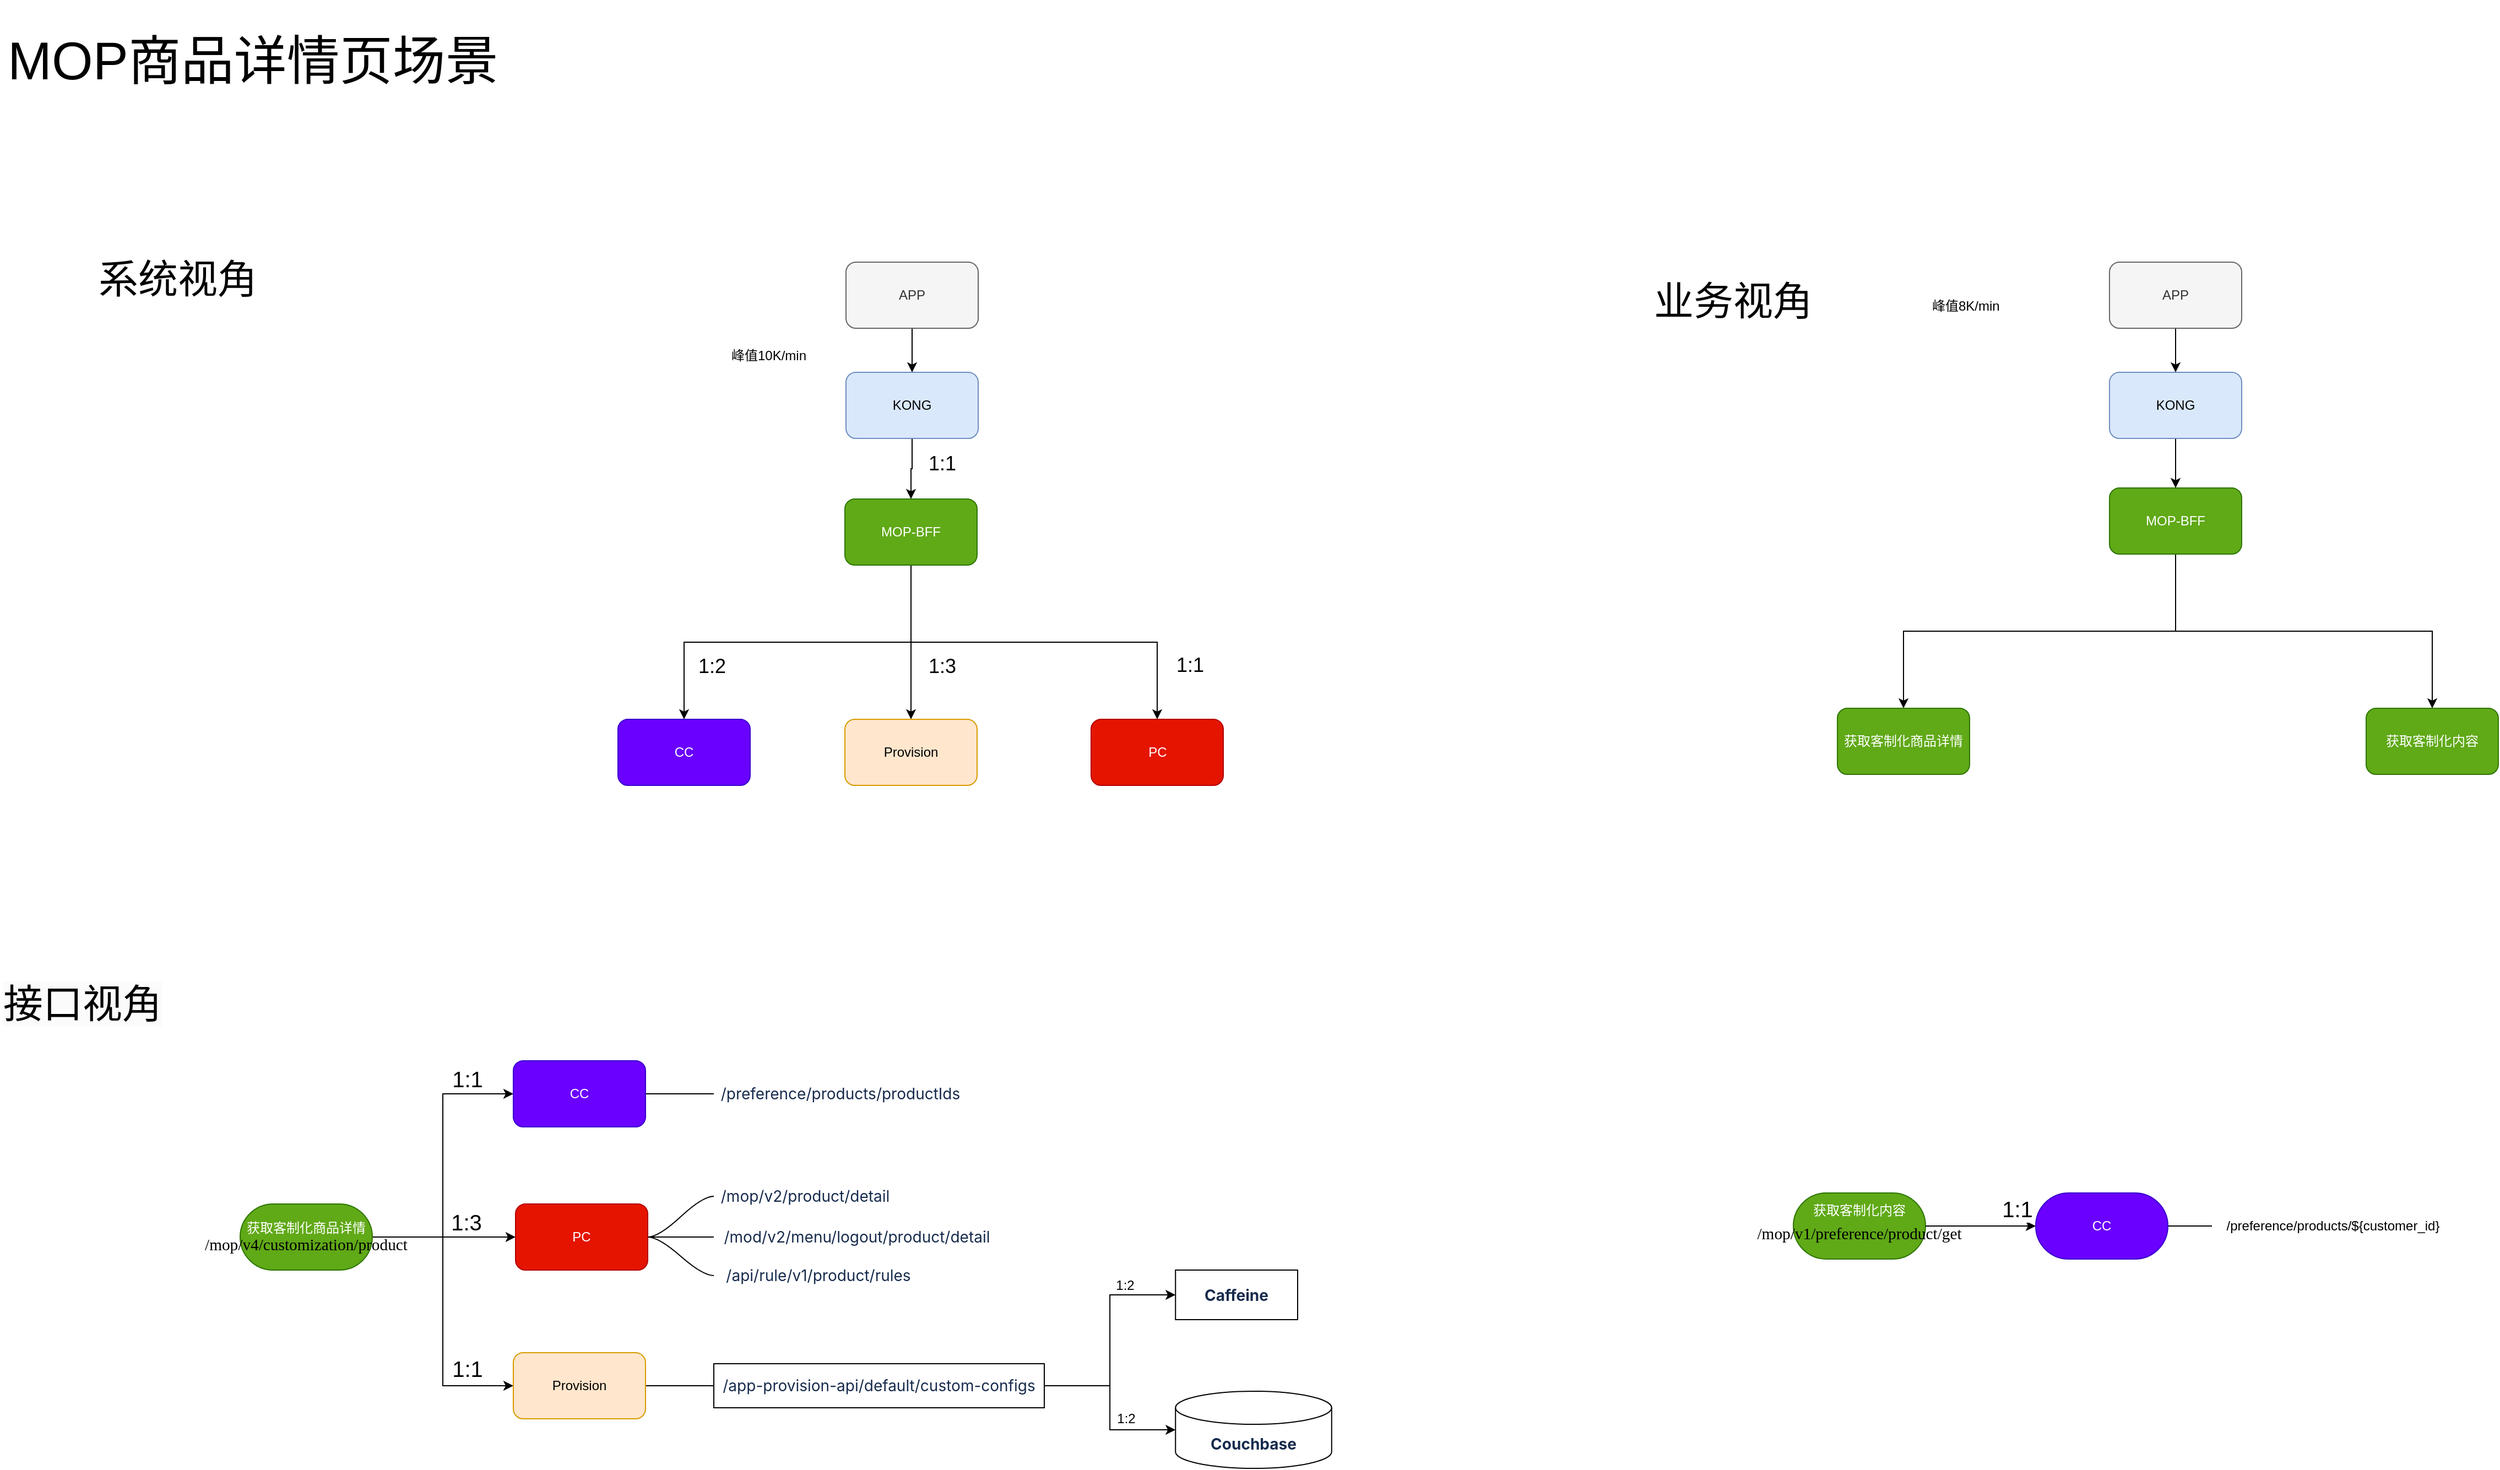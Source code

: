 <mxfile version="24.7.1" type="github">
  <diagram name="第 1 页" id="b1JaG8CMX7IKJlPEmH8c">
    <mxGraphModel dx="4014" dy="522" grid="1" gridSize="10" guides="1" tooltips="1" connect="1" arrows="1" fold="1" page="1" pageScale="1" pageWidth="827" pageHeight="1169" math="0" shadow="0">
      <root>
        <mxCell id="0" />
        <mxCell id="1" parent="0" />
        <mxCell id="bpvDZhiT_yB0_DmH0w2s-3" value="&lt;font style=&quot;font-size: 48px;&quot;&gt;MOP商品详情页场景&lt;/font&gt;" style="text;strokeColor=none;fillColor=none;align=left;verticalAlign=middle;spacingLeft=4;spacingRight=4;overflow=hidden;points=[[0,0.5],[1,0.5]];portConstraint=eastwest;rotatable=0;whiteSpace=wrap;html=1;" parent="1" vertex="1">
          <mxGeometry x="-767.5" y="1277" width="457.5" height="110" as="geometry" />
        </mxCell>
        <mxCell id="bpvDZhiT_yB0_DmH0w2s-4" value="&lt;font style=&quot;font-size: 36px;&quot;&gt;业务视角&lt;/font&gt;" style="text;html=1;align=center;verticalAlign=middle;resizable=0;points=[];autosize=1;strokeColor=none;fillColor=none;" parent="1" vertex="1">
          <mxGeometry x="720" y="1520" width="170" height="60" as="geometry" />
        </mxCell>
        <mxCell id="bpvDZhiT_yB0_DmH0w2s-8" style="edgeStyle=orthogonalEdgeStyle;rounded=0;orthogonalLoop=1;jettySize=auto;html=1;exitX=0.5;exitY=1;exitDx=0;exitDy=0;" parent="1" source="bpvDZhiT_yB0_DmH0w2s-10" target="bpvDZhiT_yB0_DmH0w2s-17" edge="1">
          <mxGeometry relative="1" as="geometry" />
        </mxCell>
        <mxCell id="bpvDZhiT_yB0_DmH0w2s-9" style="edgeStyle=orthogonalEdgeStyle;rounded=0;orthogonalLoop=1;jettySize=auto;html=1;exitX=0.5;exitY=1;exitDx=0;exitDy=0;entryX=0.5;entryY=0;entryDx=0;entryDy=0;" parent="1" source="bpvDZhiT_yB0_DmH0w2s-10" target="bpvDZhiT_yB0_DmH0w2s-16" edge="1">
          <mxGeometry relative="1" as="geometry" />
        </mxCell>
        <mxCell id="bpvDZhiT_yB0_DmH0w2s-10" value="MOP&lt;span style=&quot;background-color: initial;&quot;&gt;-BFF&lt;/span&gt;" style="rounded=1;whiteSpace=wrap;html=1;fillColor=#60a917;strokeColor=#2D7600;fontColor=#ffffff;" parent="1" vertex="1">
          <mxGeometry x="1147" y="1720" width="120" height="60" as="geometry" />
        </mxCell>
        <mxCell id="bpvDZhiT_yB0_DmH0w2s-12" style="edgeStyle=orthogonalEdgeStyle;rounded=0;orthogonalLoop=1;jettySize=auto;html=1;exitX=0.5;exitY=1;exitDx=0;exitDy=0;entryX=0.5;entryY=0;entryDx=0;entryDy=0;" parent="1" source="bpvDZhiT_yB0_DmH0w2s-13" target="bpvDZhiT_yB0_DmH0w2s-10" edge="1">
          <mxGeometry relative="1" as="geometry" />
        </mxCell>
        <mxCell id="bpvDZhiT_yB0_DmH0w2s-13" value="KONG" style="rounded=1;whiteSpace=wrap;html=1;fillColor=#dae8fc;strokeColor=#6c8ebf;" parent="1" vertex="1">
          <mxGeometry x="1147" y="1615" width="120" height="60" as="geometry" />
        </mxCell>
        <mxCell id="bpvDZhiT_yB0_DmH0w2s-14" value="" style="edgeStyle=orthogonalEdgeStyle;rounded=0;orthogonalLoop=1;jettySize=auto;html=1;" parent="1" source="bpvDZhiT_yB0_DmH0w2s-15" target="bpvDZhiT_yB0_DmH0w2s-13" edge="1">
          <mxGeometry relative="1" as="geometry" />
        </mxCell>
        <mxCell id="bpvDZhiT_yB0_DmH0w2s-15" value="APP" style="rounded=1;whiteSpace=wrap;html=1;fillColor=#f5f5f5;strokeColor=#666666;fontColor=#333333;" parent="1" vertex="1">
          <mxGeometry x="1147" y="1515" width="120" height="60" as="geometry" />
        </mxCell>
        <mxCell id="bpvDZhiT_yB0_DmH0w2s-16" value="获取客制化商品详情" style="rounded=1;whiteSpace=wrap;html=1;fillColor=#60a917;strokeColor=#2D7600;fontColor=#ffffff;" parent="1" vertex="1">
          <mxGeometry x="900" y="1920" width="120" height="60" as="geometry" />
        </mxCell>
        <mxCell id="bpvDZhiT_yB0_DmH0w2s-17" value="获取客制化内容" style="rounded=1;whiteSpace=wrap;html=1;fillColor=#60a917;strokeColor=#2D7600;fontColor=#ffffff;" parent="1" vertex="1">
          <mxGeometry x="1380" y="1920" width="120" height="60" as="geometry" />
        </mxCell>
        <mxCell id="bpvDZhiT_yB0_DmH0w2s-24" value="&lt;font style=&quot;font-size: 36px;&quot;&gt;系统视角&lt;/font&gt;" style="text;html=1;align=center;verticalAlign=middle;resizable=0;points=[];autosize=1;strokeColor=none;fillColor=none;" parent="1" vertex="1">
          <mxGeometry x="-692" y="1500" width="170" height="60" as="geometry" />
        </mxCell>
        <mxCell id="bpvDZhiT_yB0_DmH0w2s-26" style="edgeStyle=orthogonalEdgeStyle;rounded=0;orthogonalLoop=1;jettySize=auto;html=1;exitX=0.5;exitY=1;exitDx=0;exitDy=0;entryX=0.5;entryY=0;entryDx=0;entryDy=0;" parent="1" source="bpvDZhiT_yB0_DmH0w2s-33" target="bpvDZhiT_yB0_DmH0w2s-46" edge="1">
          <mxGeometry relative="1" as="geometry" />
        </mxCell>
        <mxCell id="bpvDZhiT_yB0_DmH0w2s-29" style="edgeStyle=orthogonalEdgeStyle;rounded=0;orthogonalLoop=1;jettySize=auto;html=1;exitX=0.5;exitY=1;exitDx=0;exitDy=0;entryX=0.5;entryY=0;entryDx=0;entryDy=0;" parent="1" source="bpvDZhiT_yB0_DmH0w2s-33" target="bpvDZhiT_yB0_DmH0w2s-42" edge="1">
          <mxGeometry relative="1" as="geometry" />
        </mxCell>
        <mxCell id="bpvDZhiT_yB0_DmH0w2s-30" style="edgeStyle=orthogonalEdgeStyle;rounded=0;orthogonalLoop=1;jettySize=auto;html=1;exitX=0.5;exitY=1;exitDx=0;exitDy=0;entryX=0.5;entryY=0;entryDx=0;entryDy=0;" parent="1" source="bpvDZhiT_yB0_DmH0w2s-33" target="bpvDZhiT_yB0_DmH0w2s-48" edge="1">
          <mxGeometry relative="1" as="geometry" />
        </mxCell>
        <mxCell id="bpvDZhiT_yB0_DmH0w2s-33" value="MOP&lt;span style=&quot;background-color: initial;&quot;&gt;-BFF&lt;/span&gt;" style="rounded=1;whiteSpace=wrap;html=1;fillColor=#60a917;strokeColor=#2D7600;fontColor=#ffffff;" parent="1" vertex="1">
          <mxGeometry x="-1" y="1730" width="120" height="60" as="geometry" />
        </mxCell>
        <mxCell id="bpvDZhiT_yB0_DmH0w2s-35" style="edgeStyle=orthogonalEdgeStyle;rounded=0;orthogonalLoop=1;jettySize=auto;html=1;exitX=0.5;exitY=1;exitDx=0;exitDy=0;entryX=0.5;entryY=0;entryDx=0;entryDy=0;" parent="1" source="bpvDZhiT_yB0_DmH0w2s-36" target="bpvDZhiT_yB0_DmH0w2s-33" edge="1">
          <mxGeometry relative="1" as="geometry" />
        </mxCell>
        <mxCell id="bpvDZhiT_yB0_DmH0w2s-36" value="KONG" style="rounded=1;whiteSpace=wrap;html=1;fillColor=#dae8fc;strokeColor=#6c8ebf;" parent="1" vertex="1">
          <mxGeometry y="1615" width="120" height="60" as="geometry" />
        </mxCell>
        <mxCell id="bpvDZhiT_yB0_DmH0w2s-37" value="" style="edgeStyle=orthogonalEdgeStyle;rounded=0;orthogonalLoop=1;jettySize=auto;html=1;" parent="1" source="bpvDZhiT_yB0_DmH0w2s-38" target="bpvDZhiT_yB0_DmH0w2s-36" edge="1">
          <mxGeometry relative="1" as="geometry" />
        </mxCell>
        <mxCell id="bpvDZhiT_yB0_DmH0w2s-38" value="APP" style="rounded=1;whiteSpace=wrap;html=1;fillColor=#f5f5f5;strokeColor=#666666;fontColor=#333333;" parent="1" vertex="1">
          <mxGeometry y="1515" width="120" height="60" as="geometry" />
        </mxCell>
        <mxCell id="bpvDZhiT_yB0_DmH0w2s-39" value="峰值10K/min" style="text;strokeColor=none;fillColor=none;align=left;verticalAlign=middle;spacingLeft=4;spacingRight=4;overflow=hidden;points=[[0,0.5],[1,0.5]];portConstraint=eastwest;rotatable=0;whiteSpace=wrap;html=1;" parent="1" vertex="1">
          <mxGeometry x="-110.5" y="1585" width="80" height="30" as="geometry" />
        </mxCell>
        <mxCell id="bpvDZhiT_yB0_DmH0w2s-42" value="CC" style="rounded=1;whiteSpace=wrap;html=1;fillColor=#6a00ff;strokeColor=#3700CC;fontColor=#ffffff;" parent="1" vertex="1">
          <mxGeometry x="-207" y="1930" width="120" height="60" as="geometry" />
        </mxCell>
        <mxCell id="bpvDZhiT_yB0_DmH0w2s-46" value="Provision" style="rounded=1;whiteSpace=wrap;html=1;fillColor=#ffe6cc;strokeColor=#d79b00;" parent="1" vertex="1">
          <mxGeometry x="-1" y="1930" width="120" height="60" as="geometry" />
        </mxCell>
        <mxCell id="bpvDZhiT_yB0_DmH0w2s-48" value="PC" style="rounded=1;whiteSpace=wrap;html=1;fillColor=#e51400;strokeColor=#B20000;fontColor=#ffffff;" parent="1" vertex="1">
          <mxGeometry x="222.5" y="1930" width="120" height="60" as="geometry" />
        </mxCell>
        <mxCell id="bpvDZhiT_yB0_DmH0w2s-51" value="&lt;font style=&quot;font-size: 18px;&quot;&gt;1:2&lt;/font&gt;" style="text;html=1;align=center;verticalAlign=middle;resizable=0;points=[];autosize=1;strokeColor=none;fillColor=none;" parent="1" vertex="1">
          <mxGeometry x="-147" y="1862" width="50" height="40" as="geometry" />
        </mxCell>
        <mxCell id="bpvDZhiT_yB0_DmH0w2s-55" value="&lt;font style=&quot;font-size: 18px;&quot;&gt;1:3&lt;/font&gt;" style="text;html=1;align=center;verticalAlign=middle;resizable=0;points=[];autosize=1;strokeColor=none;fillColor=none;" parent="1" vertex="1">
          <mxGeometry x="62" y="1862" width="50" height="40" as="geometry" />
        </mxCell>
        <mxCell id="bpvDZhiT_yB0_DmH0w2s-56" value="&lt;font style=&quot;font-size: 18px;&quot;&gt;1:1&lt;/font&gt;" style="text;html=1;align=center;verticalAlign=middle;resizable=0;points=[];autosize=1;strokeColor=none;fillColor=none;" parent="1" vertex="1">
          <mxGeometry x="287" y="1861" width="50" height="40" as="geometry" />
        </mxCell>
        <mxCell id="bpvDZhiT_yB0_DmH0w2s-60" value="&lt;font style=&quot;font-size: 18px;&quot;&gt;1:1&lt;/font&gt;" style="text;html=1;align=center;verticalAlign=middle;resizable=0;points=[];autosize=1;strokeColor=none;fillColor=none;" parent="1" vertex="1">
          <mxGeometry x="62" y="1678" width="50" height="40" as="geometry" />
        </mxCell>
        <mxCell id="bpvDZhiT_yB0_DmH0w2s-62" value="峰值8K/min" style="text;strokeColor=none;fillColor=none;align=left;verticalAlign=middle;spacingLeft=4;spacingRight=4;overflow=hidden;points=[[0,0.5],[1,0.5]];portConstraint=eastwest;rotatable=0;whiteSpace=wrap;html=1;" parent="1" vertex="1">
          <mxGeometry x="980" y="1540" width="80" height="30" as="geometry" />
        </mxCell>
        <mxCell id="04mrBLzKW4orGT25ao4q-16" value="" style="edgeStyle=orthogonalEdgeStyle;rounded=0;orthogonalLoop=1;jettySize=auto;html=1;fontFamily=Helvetica;fontSize=12;fontColor=#ffffff;entryX=0;entryY=0.5;entryDx=0;entryDy=0;exitX=1;exitY=0.5;exitDx=0;exitDy=0;" parent="1" source="KYUmYlhPFAAaQfYWgjA2-1" target="UIydrZSMB_puc10azmAg-3" edge="1">
          <mxGeometry relative="1" as="geometry">
            <mxPoint x="-430" y="2400" as="sourcePoint" />
          </mxGeometry>
        </mxCell>
        <mxCell id="KYUmYlhPFAAaQfYWgjA2-5" value="&lt;font style=&quot;font-size: 20px;&quot; color=&quot;#000000&quot;&gt;1:1&lt;/font&gt;" style="edgeLabel;html=1;align=center;verticalAlign=middle;resizable=0;points=[];rounded=1;strokeColor=#2D7600;fontFamily=Helvetica;fontSize=12;fontColor=#ffffff;fillColor=#60a917;" parent="04mrBLzKW4orGT25ao4q-16" vertex="1" connectable="0">
          <mxGeometry x="0.691" y="2" relative="1" as="geometry">
            <mxPoint x="-2" y="-14" as="offset" />
          </mxGeometry>
        </mxCell>
        <mxCell id="04mrBLzKW4orGT25ao4q-17" value="" style="edgeStyle=orthogonalEdgeStyle;rounded=0;orthogonalLoop=1;jettySize=auto;html=1;fontFamily=Helvetica;fontSize=12;fontColor=#ffffff;entryX=0;entryY=0.5;entryDx=0;entryDy=0;exitX=1;exitY=0.5;exitDx=0;exitDy=0;" parent="1" source="KYUmYlhPFAAaQfYWgjA2-1" target="UIydrZSMB_puc10azmAg-1" edge="1">
          <mxGeometry relative="1" as="geometry">
            <mxPoint x="-430" y="2400" as="sourcePoint" />
          </mxGeometry>
        </mxCell>
        <mxCell id="KYUmYlhPFAAaQfYWgjA2-3" value="1:1" style="edgeLabel;html=1;align=center;verticalAlign=middle;resizable=0;points=[];rounded=1;strokeColor=#2D7600;fontFamily=Helvetica;fontSize=20;fontColor=#000000;fillColor=#60a917;" parent="04mrBLzKW4orGT25ao4q-17" vertex="1" connectable="0">
          <mxGeometry x="0.676" y="5" relative="1" as="geometry">
            <mxPoint y="-9" as="offset" />
          </mxGeometry>
        </mxCell>
        <mxCell id="04mrBLzKW4orGT25ao4q-18" value="" style="edgeStyle=orthogonalEdgeStyle;rounded=0;orthogonalLoop=1;jettySize=auto;html=1;fontFamily=Helvetica;fontSize=12;fontColor=#ffffff;exitX=1;exitY=0.5;exitDx=0;exitDy=0;entryX=0;entryY=0.5;entryDx=0;entryDy=0;" parent="1" source="KYUmYlhPFAAaQfYWgjA2-1" target="UIydrZSMB_puc10azmAg-2" edge="1">
          <mxGeometry relative="1" as="geometry">
            <mxPoint x="-430" y="2400" as="sourcePoint" />
          </mxGeometry>
        </mxCell>
        <mxCell id="KYUmYlhPFAAaQfYWgjA2-4" value="&lt;font style=&quot;font-size: 20px;&quot; color=&quot;#000000&quot;&gt;1:3&lt;/font&gt;" style="edgeLabel;html=1;align=center;verticalAlign=middle;resizable=0;points=[];rounded=1;strokeColor=#2D7600;fontFamily=Helvetica;fontSize=12;fontColor=#ffffff;fillColor=#60a917;" parent="04mrBLzKW4orGT25ao4q-18" vertex="1" connectable="0">
          <mxGeometry x="0.309" y="7" relative="1" as="geometry">
            <mxPoint y="-7" as="offset" />
          </mxGeometry>
        </mxCell>
        <mxCell id="bpvDZhiT_yB0_DmH0w2s-70" value="&lt;span style=&quot;color: rgb(0, 0, 0); font-family: Helvetica; font-size: 36px; font-style: normal; font-variant-ligatures: normal; font-variant-caps: normal; font-weight: 400; letter-spacing: normal; orphans: 2; text-align: center; text-indent: 0px; text-transform: none; widows: 2; word-spacing: 0px; -webkit-text-stroke-width: 0px; white-space: nowrap; background-color: rgb(251, 251, 251); text-decoration-thickness: initial; text-decoration-style: initial; text-decoration-color: initial; display: inline !important; float: none;&quot;&gt;接口视角&lt;/span&gt;" style="text;whiteSpace=wrap;html=1;" parent="1" vertex="1">
          <mxGeometry x="-767.5" y="2160" width="180" height="70" as="geometry" />
        </mxCell>
        <mxCell id="04mrBLzKW4orGT25ao4q-4" value="" style="edgeStyle=entityRelationEdgeStyle;startArrow=none;endArrow=none;segment=10;curved=1;sourcePerimeterSpacing=0;targetPerimeterSpacing=0;rounded=0;fontFamily=Helvetica;fontSize=12;fontColor=default;exitX=0;exitY=0.5;exitDx=0;exitDy=0;entryX=1;entryY=0.5;entryDx=0;entryDy=0;" parent="1" source="04mrBLzKW4orGT25ao4q-13" target="UIydrZSMB_puc10azmAg-2" edge="1">
          <mxGeometry relative="1" as="geometry">
            <mxPoint x="-80" y="2460" as="sourcePoint" />
          </mxGeometry>
        </mxCell>
        <mxCell id="04mrBLzKW4orGT25ao4q-23" value="" style="edgeStyle=entityRelationEdgeStyle;rounded=0;orthogonalLoop=1;jettySize=auto;html=1;startArrow=none;endArrow=none;segment=10;curved=1;sourcePerimeterSpacing=0;targetPerimeterSpacing=0;fontFamily=Helvetica;fontSize=12;fontColor=#ffffff;exitX=1;exitY=0.5;exitDx=0;exitDy=0;entryX=0;entryY=0.5;entryDx=0;entryDy=0;" parent="1" source="UIydrZSMB_puc10azmAg-3" target="UIydrZSMB_puc10azmAg-4" edge="1">
          <mxGeometry relative="1" as="geometry">
            <mxPoint x="-100" y="2535" as="targetPoint" />
            <Array as="points">
              <mxPoint x="-120" y="2535" />
              <mxPoint x="-80" y="2535" />
              <mxPoint x="-80" y="2535" />
            </Array>
          </mxGeometry>
        </mxCell>
        <mxCell id="04mrBLzKW4orGT25ao4q-8" value="" style="edgeStyle=entityRelationEdgeStyle;startArrow=none;endArrow=none;segment=10;curved=1;sourcePerimeterSpacing=0;targetPerimeterSpacing=0;rounded=0;fontFamily=Helvetica;fontSize=12;fontColor=#ffffff;entryX=1;entryY=0.5;entryDx=0;entryDy=0;exitX=0;exitY=0.5;exitDx=0;exitDy=0;" parent="1" source="04mrBLzKW4orGT25ao4q-15" target="UIydrZSMB_puc10azmAg-2" edge="1">
          <mxGeometry relative="1" as="geometry">
            <mxPoint x="-74" y="2610" as="sourcePoint" />
            <mxPoint x="-160" y="2450" as="targetPoint" />
          </mxGeometry>
        </mxCell>
        <mxCell id="04mrBLzKW4orGT25ao4q-9" value="&lt;span style=&quot;color: rgb(23, 43, 77); font-family: -apple-system, &amp;quot;system-ui&amp;quot;, &amp;quot;Segoe UI&amp;quot;, Roboto, Oxygen, Ubuntu, &amp;quot;Fira Sans&amp;quot;, &amp;quot;Droid Sans&amp;quot;, &amp;quot;Helvetica Neue&amp;quot;, sans-serif; text-align: left; background-color: rgb(255, 255, 255);&quot;&gt;/preference/products/productIds&lt;/span&gt;" style="text;html=1;align=center;verticalAlign=middle;whiteSpace=wrap;rounded=0;fontFamily=Helvetica;fontSize=14;fontColor=#ffffff;labelBorderColor=none;fontStyle=0;autosize=1;" parent="1" vertex="1">
          <mxGeometry x="-120" y="2255" width="230" height="30" as="geometry" />
        </mxCell>
        <mxCell id="04mrBLzKW4orGT25ao4q-11" value="&lt;span style=&quot;color: rgb(23, 43, 77); font-family: -apple-system, system-ui, &amp;quot;Segoe UI&amp;quot;, Roboto, Oxygen, Ubuntu, &amp;quot;Fira Sans&amp;quot;, &amp;quot;Droid Sans&amp;quot;, &amp;quot;Helvetica Neue&amp;quot;, sans-serif; text-align: left; background-color: rgb(255, 255, 255);&quot;&gt;/mod/v2/menu/logout/product/detail&lt;/span&gt;" style="text;html=1;align=center;verticalAlign=middle;whiteSpace=wrap;rounded=0;fontFamily=Helvetica;fontSize=14;fontColor=#ffffff;labelBorderColor=none;fontStyle=0;autosize=1;" parent="1" vertex="1">
          <mxGeometry x="-120" y="2385" width="260" height="30" as="geometry" />
        </mxCell>
        <mxCell id="04mrBLzKW4orGT25ao4q-13" value="&lt;div style=&quot;text-align: left;&quot;&gt;&lt;span style=&quot;color: rgb(23, 43, 77); font-family: -apple-system, system-ui, &amp;quot;Segoe UI&amp;quot;, Roboto, Oxygen, Ubuntu, &amp;quot;Fira Sans&amp;quot;, &amp;quot;Droid Sans&amp;quot;, &amp;quot;Helvetica Neue&amp;quot;, sans-serif; background-color: initial;&quot;&gt;/mop/v2/product/detail&amp;nbsp;&lt;/span&gt;&lt;/div&gt;" style="text;html=1;align=center;verticalAlign=middle;whiteSpace=wrap;rounded=0;fontFamily=Helvetica;fontSize=14;fontColor=#ffffff;labelBorderColor=none;fontStyle=0;autosize=1;" parent="1" vertex="1">
          <mxGeometry x="-120" y="2348" width="170" height="30" as="geometry" />
        </mxCell>
        <mxCell id="04mrBLzKW4orGT25ao4q-15" value="&lt;span style=&quot;color: rgb(23, 43, 77); font-family: -apple-system, &amp;quot;system-ui&amp;quot;, &amp;quot;Segoe UI&amp;quot;, Roboto, Oxygen, Ubuntu, &amp;quot;Fira Sans&amp;quot;, &amp;quot;Droid Sans&amp;quot;, &amp;quot;Helvetica Neue&amp;quot;, sans-serif; text-align: left; background-color: rgb(255, 255, 255);&quot;&gt;/api/rule/v1/product/rules&lt;/span&gt;" style="text;html=1;align=center;verticalAlign=middle;whiteSpace=wrap;rounded=0;fontFamily=Helvetica;fontSize=14;fontColor=#ffffff;labelBorderColor=none;fontStyle=0;autosize=1;" parent="1" vertex="1">
          <mxGeometry x="-120" y="2420" width="190" height="30" as="geometry" />
        </mxCell>
        <mxCell id="04mrBLzKW4orGT25ao4q-20" value="" style="edgeStyle=entityRelationEdgeStyle;rounded=0;orthogonalLoop=1;jettySize=auto;html=1;startArrow=none;endArrow=none;segment=10;curved=1;sourcePerimeterSpacing=0;targetPerimeterSpacing=0;fontFamily=Helvetica;fontSize=12;fontColor=#ffffff;entryX=0;entryY=0.5;entryDx=0;entryDy=0;" parent="1" target="04mrBLzKW4orGT25ao4q-9" edge="1">
          <mxGeometry relative="1" as="geometry">
            <mxPoint x="-182" y="2270" as="sourcePoint" />
            <mxPoint x="-120" y="2270" as="targetPoint" />
          </mxGeometry>
        </mxCell>
        <mxCell id="04mrBLzKW4orGT25ao4q-21" value="" style="endArrow=none;html=1;rounded=0;fontFamily=Helvetica;fontSize=12;fontColor=#ffffff;exitX=1;exitY=0.5;exitDx=0;exitDy=0;entryX=0;entryY=0.5;entryDx=0;entryDy=0;" parent="1" source="UIydrZSMB_puc10azmAg-2" target="04mrBLzKW4orGT25ao4q-11" edge="1">
          <mxGeometry width="50" height="50" relative="1" as="geometry">
            <mxPoint x="-70" y="2490" as="sourcePoint" />
            <mxPoint x="-20" y="2440" as="targetPoint" />
          </mxGeometry>
        </mxCell>
        <mxCell id="KYUmYlhPFAAaQfYWgjA2-1" value="获取客制化商品详情&lt;br&gt;&lt;span style=&quot;letter-spacing: 0pt; background-color: initial; font-size: 11pt; font-family: 等线; text-align: start;&quot;&gt;&lt;font color=&quot;#000000&quot;&gt;/mop/v4/customization/product&lt;/font&gt;&lt;/span&gt;" style="whiteSpace=wrap;html=1;rounded=1;arcSize=50;align=center;verticalAlign=middle;strokeWidth=1;autosize=0;spacing=4;treeFolding=1;treeMoving=1;newEdgeStyle={&quot;edgeStyle&quot;:&quot;entityRelationEdgeStyle&quot;,&quot;startArrow&quot;:&quot;none&quot;,&quot;endArrow&quot;:&quot;none&quot;,&quot;segment&quot;:10,&quot;curved&quot;:1,&quot;sourcePerimeterSpacing&quot;:0,&quot;targetPerimeterSpacing&quot;:0};strokeColor=#2D7600;fontFamily=Helvetica;fontSize=12;fontColor=#ffffff;fillColor=#60a917;" parent="1" vertex="1">
          <mxGeometry x="-550" y="2370" width="120" height="60" as="geometry" />
        </mxCell>
        <mxCell id="KYUmYlhPFAAaQfYWgjA2-6" value="获取客制化内容&lt;br&gt;&lt;div style=&quot;color: rgb(0, 0, 0); font-size: medium; text-align: start;&quot; data-hash=&quot;16d39a5b071669c2bc043460d72533dd&quot; data-version=&quot;3.0.0&quot;&gt;&lt;/div&gt;&lt;div style=&quot;color: rgb(0, 0, 0); font-size: medium; text-align: start;&quot; class=&quot;document&quot;&gt;&lt;div class=&quot;section&quot;&gt;&lt;p style=&quot;margin: 3pt 0pt; font-family: 等线; font-size: 12pt; line-height: 20.8px;&quot; class=&quot;paragraph text-align-type-left&quot;&gt;&lt;span style=&quot;font-size: 11pt; letter-spacing: 0pt; vertical-align: baseline;&quot; data-font-family=&quot;default&quot;&gt;/mop/v1/preference/product/get&lt;/span&gt;&lt;/p&gt;&lt;/div&gt;&lt;/div&gt;" style="whiteSpace=wrap;html=1;rounded=1;arcSize=50;align=center;verticalAlign=middle;strokeWidth=1;autosize=0;spacing=4;treeFolding=1;treeMoving=1;newEdgeStyle={&quot;edgeStyle&quot;:&quot;entityRelationEdgeStyle&quot;,&quot;startArrow&quot;:&quot;none&quot;,&quot;endArrow&quot;:&quot;none&quot;,&quot;segment&quot;:10,&quot;curved&quot;:1,&quot;sourcePerimeterSpacing&quot;:0,&quot;targetPerimeterSpacing&quot;:0};strokeColor=#2D7600;fontFamily=Helvetica;fontSize=12;fontColor=#ffffff;fillColor=#60a917;" parent="1" vertex="1">
          <mxGeometry x="860" y="2360" width="120" height="60" as="geometry" />
        </mxCell>
        <mxCell id="KYUmYlhPFAAaQfYWgjA2-13" value="" style="edgeStyle=entityRelationEdgeStyle;rounded=0;orthogonalLoop=1;jettySize=auto;html=1;startArrow=none;endArrow=none;segment=10;curved=1;sourcePerimeterSpacing=0;targetPerimeterSpacing=0;fontFamily=Helvetica;fontSize=12;fontColor=#ffffff;" parent="1" source="KYUmYlhPFAAaQfYWgjA2-9" target="KYUmYlhPFAAaQfYWgjA2-12" edge="1">
          <mxGeometry relative="1" as="geometry" />
        </mxCell>
        <mxCell id="KYUmYlhPFAAaQfYWgjA2-9" value="CC" style="whiteSpace=wrap;html=1;rounded=1;arcSize=50;align=center;verticalAlign=middle;strokeWidth=1;autosize=0;spacing=4;treeFolding=1;treeMoving=1;newEdgeStyle={&quot;edgeStyle&quot;:&quot;entityRelationEdgeStyle&quot;,&quot;startArrow&quot;:&quot;none&quot;,&quot;endArrow&quot;:&quot;none&quot;,&quot;segment&quot;:10,&quot;curved&quot;:1,&quot;sourcePerimeterSpacing&quot;:0,&quot;targetPerimeterSpacing&quot;:0};strokeColor=#3700CC;fontFamily=Helvetica;fontSize=12;fontColor=#ffffff;fillColor=#6a00ff;" parent="1" vertex="1">
          <mxGeometry x="1080" y="2360" width="120" height="60" as="geometry" />
        </mxCell>
        <mxCell id="KYUmYlhPFAAaQfYWgjA2-12" value="&lt;font color=&quot;#000000&quot;&gt;/preference/products/${customer_id}&lt;/font&gt;" style="text;html=1;align=center;verticalAlign=middle;whiteSpace=wrap;rounded=0;fontFamily=Helvetica;fontSize=12;fontColor=#ffffff;autosize=1;" parent="1" vertex="1">
          <mxGeometry x="1240" y="2375" width="220" height="30" as="geometry" />
        </mxCell>
        <mxCell id="KYUmYlhPFAAaQfYWgjA2-15" value="" style="edgeStyle=orthogonalEdgeStyle;rounded=0;orthogonalLoop=1;jettySize=auto;html=1;fontFamily=Helvetica;fontSize=12;fontColor=#ffffff;entryX=0;entryY=0.5;entryDx=0;entryDy=0;exitX=1;exitY=0.5;exitDx=0;exitDy=0;" parent="1" source="KYUmYlhPFAAaQfYWgjA2-6" target="KYUmYlhPFAAaQfYWgjA2-9" edge="1">
          <mxGeometry relative="1" as="geometry">
            <mxPoint x="746" y="2405" as="sourcePoint" />
            <mxPoint x="874" y="2525" as="targetPoint" />
          </mxGeometry>
        </mxCell>
        <mxCell id="KYUmYlhPFAAaQfYWgjA2-16" value="&lt;font style=&quot;font-size: 20px;&quot; color=&quot;#000000&quot;&gt;1:1&lt;/font&gt;" style="edgeLabel;html=1;align=center;verticalAlign=middle;resizable=0;points=[];rounded=1;strokeColor=#2D7600;fontFamily=Helvetica;fontSize=12;fontColor=#ffffff;fillColor=#60a917;" parent="KYUmYlhPFAAaQfYWgjA2-15" vertex="1" connectable="0">
          <mxGeometry x="0.691" y="2" relative="1" as="geometry">
            <mxPoint x="-2" y="-14" as="offset" />
          </mxGeometry>
        </mxCell>
        <mxCell id="UIydrZSMB_puc10azmAg-1" value="CC" style="rounded=1;whiteSpace=wrap;html=1;fillColor=#6a00ff;strokeColor=#3700CC;fontColor=#ffffff;" parent="1" vertex="1">
          <mxGeometry x="-302" y="2240" width="120" height="60" as="geometry" />
        </mxCell>
        <mxCell id="UIydrZSMB_puc10azmAg-2" value="PC" style="rounded=1;whiteSpace=wrap;html=1;fillColor=#e51400;strokeColor=#B20000;fontColor=#ffffff;" parent="1" vertex="1">
          <mxGeometry x="-300" y="2370" width="120" height="60" as="geometry" />
        </mxCell>
        <mxCell id="UIydrZSMB_puc10azmAg-3" value="Provision" style="rounded=1;whiteSpace=wrap;html=1;fillColor=#ffe6cc;strokeColor=#d79b00;" parent="1" vertex="1">
          <mxGeometry x="-302" y="2505" width="120" height="60" as="geometry" />
        </mxCell>
        <mxCell id="UIydrZSMB_puc10azmAg-9" style="edgeStyle=orthogonalEdgeStyle;rounded=0;orthogonalLoop=1;jettySize=auto;html=1;exitX=1;exitY=0.5;exitDx=0;exitDy=0;entryX=0;entryY=0.5;entryDx=0;entryDy=0;" parent="1" source="UIydrZSMB_puc10azmAg-4" target="UIydrZSMB_puc10azmAg-7" edge="1">
          <mxGeometry relative="1" as="geometry" />
        </mxCell>
        <mxCell id="UIydrZSMB_puc10azmAg-4" value="&lt;span style=&quot;color: rgb(23, 43, 77); font-family: -apple-system, system-ui, &amp;quot;Segoe UI&amp;quot;, Roboto, Oxygen, Ubuntu, &amp;quot;Fira Sans&amp;quot;, &amp;quot;Droid Sans&amp;quot;, &amp;quot;Helvetica Neue&amp;quot;, sans-serif; font-size: 14px; text-align: left; background-color: rgb(255, 255, 255);&quot;&gt;/app-provision-api/default/custom-configs&lt;/span&gt;" style="whiteSpace=wrap;html=1;" parent="1" vertex="1">
          <mxGeometry x="-120" y="2515" width="300" height="40" as="geometry" />
        </mxCell>
        <mxCell id="UIydrZSMB_puc10azmAg-7" value="&lt;span style=&quot;color: rgb(23, 43, 77); font-family: -apple-system, BlinkMacSystemFont, &amp;quot;Segoe UI&amp;quot;, Roboto, Oxygen, Ubuntu, &amp;quot;Fira Sans&amp;quot;, &amp;quot;Droid Sans&amp;quot;, &amp;quot;Helvetica Neue&amp;quot;, sans-serif; font-size: 14px; font-weight: 700; text-align: left; background-color: rgb(255, 255, 255);&quot;&gt;Caffeine&lt;/span&gt;" style="whiteSpace=wrap;html=1;" parent="1" vertex="1">
          <mxGeometry x="299.12" y="2430" width="110.88" height="45" as="geometry" />
        </mxCell>
        <mxCell id="UIydrZSMB_puc10azmAg-11" value="1:2" style="text;html=1;align=center;verticalAlign=middle;resizable=0;points=[];autosize=1;strokeColor=none;fillColor=none;" parent="1" vertex="1">
          <mxGeometry x="233" y="2429" width="40" height="30" as="geometry" />
        </mxCell>
        <mxCell id="UIydrZSMB_puc10azmAg-12" value="1:2" style="text;html=1;align=center;verticalAlign=middle;resizable=0;points=[];autosize=1;strokeColor=none;fillColor=none;" parent="1" vertex="1">
          <mxGeometry x="234" y="2550" width="40" height="30" as="geometry" />
        </mxCell>
        <mxCell id="RGtpqvyBq-58OCmxW599-1" value="&lt;span style=&quot;color: rgb(23, 43, 77); font-family: -apple-system, &amp;quot;system-ui&amp;quot;, &amp;quot;Segoe UI&amp;quot;, Roboto, Oxygen, Ubuntu, &amp;quot;Fira Sans&amp;quot;, &amp;quot;Droid Sans&amp;quot;, &amp;quot;Helvetica Neue&amp;quot;, sans-serif; font-size: 14px; font-weight: 700; text-align: left; background-color: rgb(255, 255, 255);&quot;&gt;Couchbase&lt;/span&gt;" style="shape=cylinder3;whiteSpace=wrap;html=1;boundedLbl=1;backgroundOutline=1;size=15;" vertex="1" parent="1">
          <mxGeometry x="299.12" y="2540" width="141.75" height="70" as="geometry" />
        </mxCell>
        <mxCell id="RGtpqvyBq-58OCmxW599-3" style="edgeStyle=orthogonalEdgeStyle;rounded=0;orthogonalLoop=1;jettySize=auto;html=1;exitX=1;exitY=0.5;exitDx=0;exitDy=0;entryX=0;entryY=0.5;entryDx=0;entryDy=0;entryPerimeter=0;" edge="1" parent="1" source="UIydrZSMB_puc10azmAg-4" target="RGtpqvyBq-58OCmxW599-1">
          <mxGeometry relative="1" as="geometry" />
        </mxCell>
      </root>
    </mxGraphModel>
  </diagram>
</mxfile>
